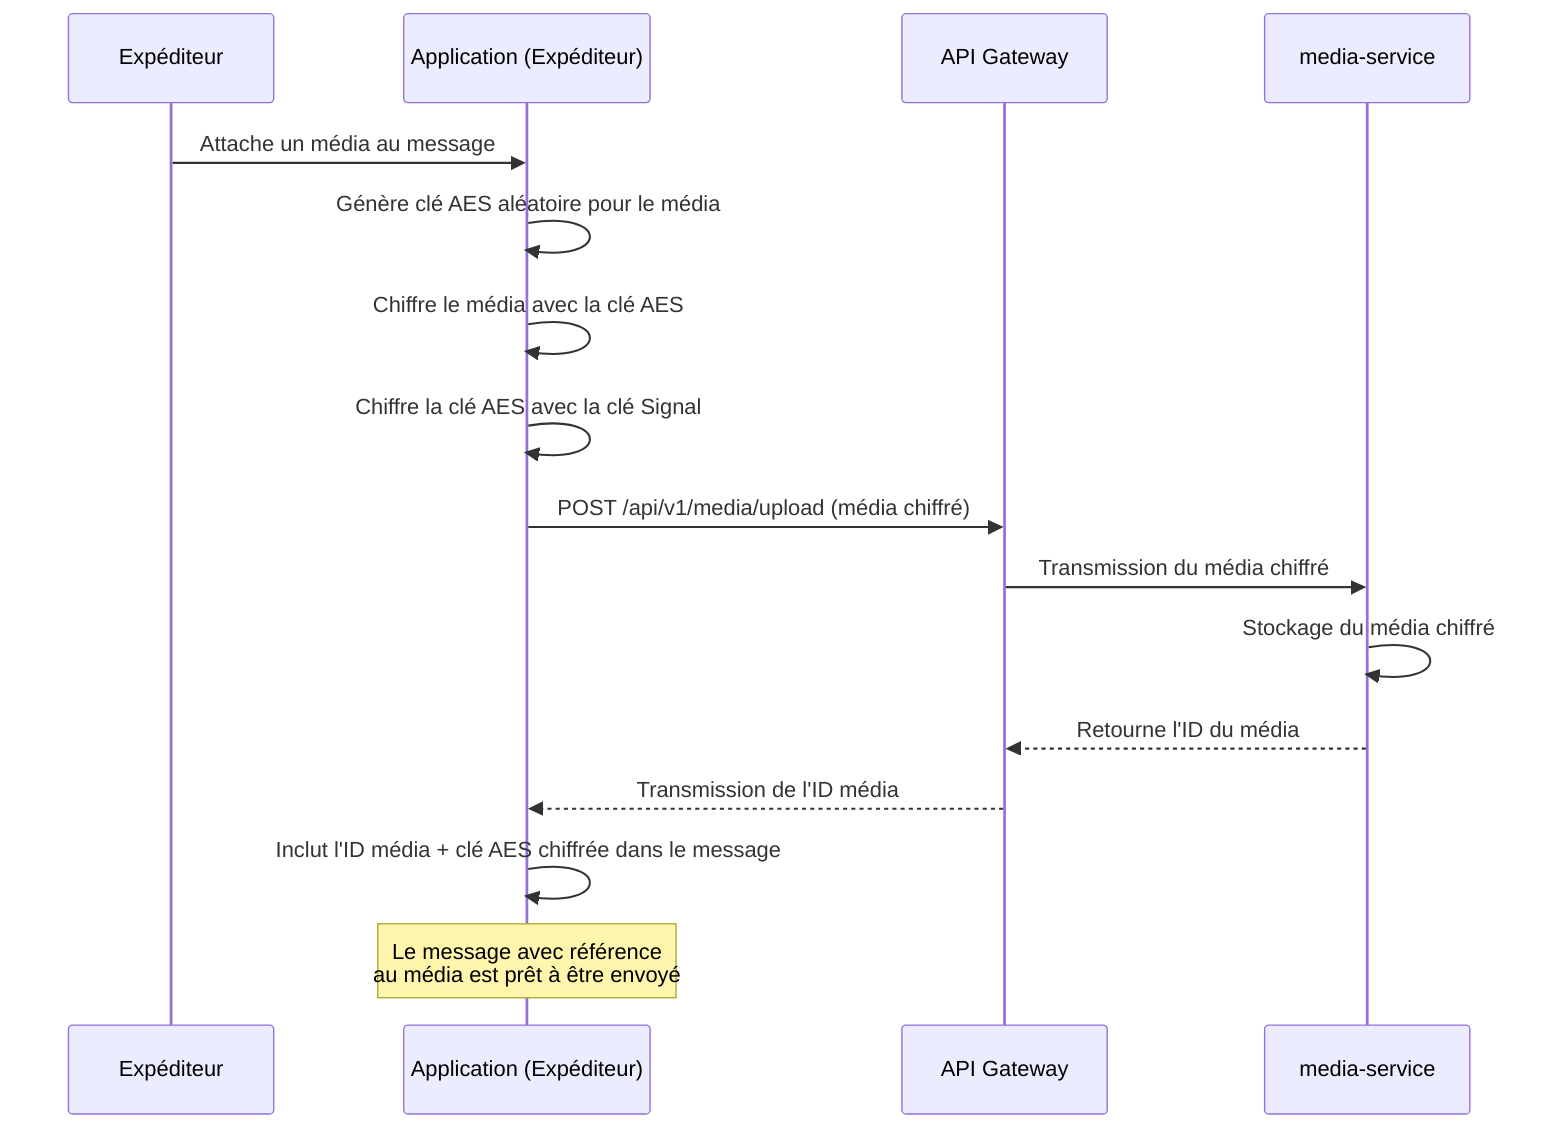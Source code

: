 sequenceDiagram
    participant Sender as Expéditeur
    participant SenderApp as Application (Expéditeur)
    participant API as API Gateway
    participant MS as media-service
    
    Sender->>SenderApp: Attache un média au message
    SenderApp->>SenderApp: Génère clé AES aléatoire pour le média
    SenderApp->>SenderApp: Chiffre le média avec la clé AES
    SenderApp->>SenderApp: Chiffre la clé AES avec la clé Signal
    
    SenderApp->>API: POST /api/v1/media/upload (média chiffré)
    API->>MS: Transmission du média chiffré
    MS->>MS: Stockage du média chiffré
    MS-->>API: Retourne l'ID du média
    API-->>SenderApp: Transmission de l'ID média
    
    SenderApp->>SenderApp: Inclut l'ID média + clé AES chiffrée dans le message
    
    Note over SenderApp: Le message avec référence<br/>au média est prêt à être envoyé